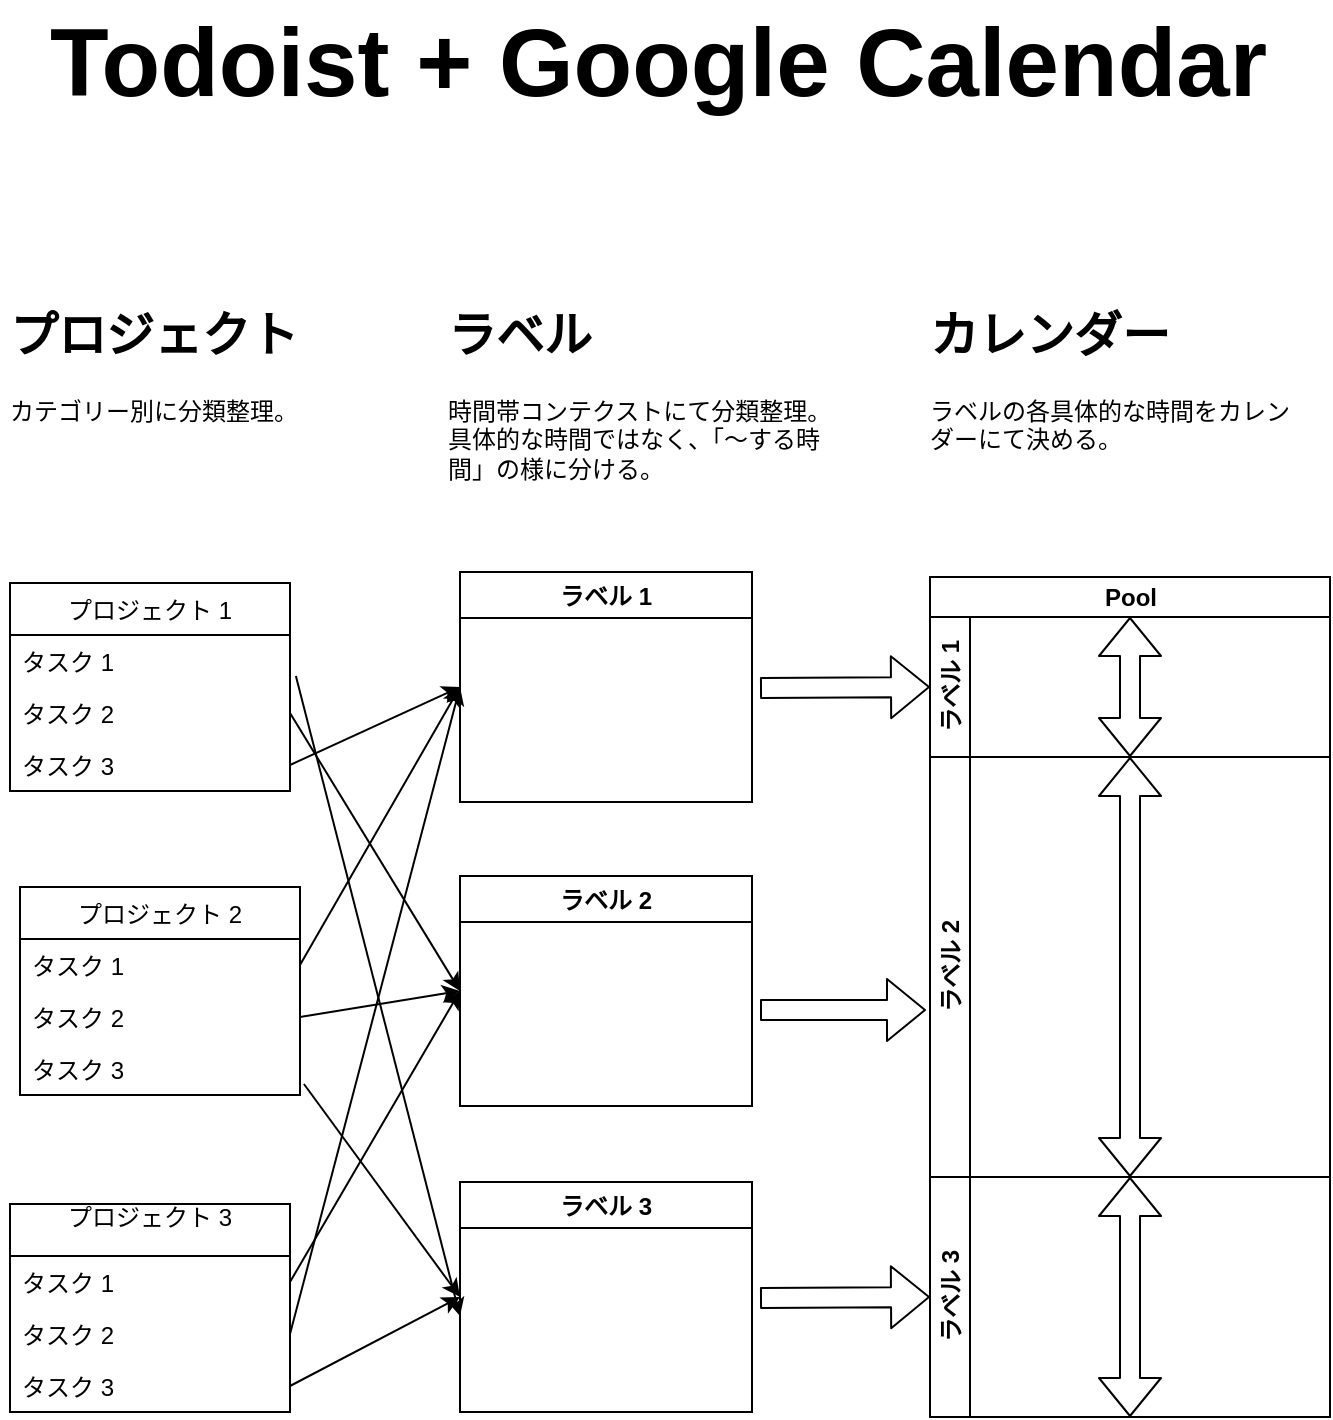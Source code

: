 <mxfile version="14.4.5" type="google"><diagram id="etff6BAlB8SOxO4abSxo" name="Page-1"><mxGraphModel dx="2031" dy="1134" grid="1" gridSize="10" guides="1" tooltips="1" connect="1" arrows="1" fold="1" page="1" pageScale="1" pageWidth="827" pageHeight="1169" math="0" shadow="0"><root><mxCell id="0"/><mxCell id="1" parent="0"/><mxCell id="2DXl0BGF4NCvpJUIDIBD-1" value="&lt;font style=&quot;font-size: 48px&quot;&gt;&lt;b&gt;Todoist + Google Calendar&lt;/b&gt;&lt;/font&gt;" style="text;html=1;resizable=0;points=[];autosize=1;align=left;verticalAlign=top;spacingTop=-4;" vertex="1" parent="1"><mxGeometry x="103.5" y="100" width="620" height="30" as="geometry"/></mxCell><mxCell id="2DXl0BGF4NCvpJUIDIBD-2" value="プロジェクト 1" style="swimlane;fontStyle=0;childLayout=stackLayout;horizontal=1;startSize=26;fillColor=none;horizontalStack=0;resizeParent=1;resizeParentMax=0;resizeLast=0;collapsible=1;marginBottom=0;swimlaneFillColor=#ffffff;" vertex="1" parent="1"><mxGeometry x="86" y="391.5" width="140" height="104" as="geometry"/></mxCell><mxCell id="2DXl0BGF4NCvpJUIDIBD-3" value="タスク 1&#10;&#10;" style="text;strokeColor=none;fillColor=none;align=left;verticalAlign=top;spacingLeft=4;spacingRight=4;overflow=hidden;rotatable=0;points=[[0,0.5],[1,0.5]];portConstraint=eastwest;" vertex="1" parent="2DXl0BGF4NCvpJUIDIBD-2"><mxGeometry y="26" width="140" height="26" as="geometry"/></mxCell><mxCell id="2DXl0BGF4NCvpJUIDIBD-4" value="タスク 2" style="text;strokeColor=none;fillColor=none;align=left;verticalAlign=top;spacingLeft=4;spacingRight=4;overflow=hidden;rotatable=0;points=[[0,0.5],[1,0.5]];portConstraint=eastwest;" vertex="1" parent="2DXl0BGF4NCvpJUIDIBD-2"><mxGeometry y="52" width="140" height="26" as="geometry"/></mxCell><mxCell id="2DXl0BGF4NCvpJUIDIBD-5" value="タスク 3&#10;&#10;" style="text;strokeColor=none;fillColor=none;align=left;verticalAlign=top;spacingLeft=4;spacingRight=4;overflow=hidden;rotatable=0;points=[[0,0.5],[1,0.5]];portConstraint=eastwest;" vertex="1" parent="2DXl0BGF4NCvpJUIDIBD-2"><mxGeometry y="78" width="140" height="26" as="geometry"/></mxCell><mxCell id="2DXl0BGF4NCvpJUIDIBD-6" value="プロジェクト 3&#10;" style="swimlane;fontStyle=0;childLayout=stackLayout;horizontal=1;startSize=26;fillColor=none;horizontalStack=0;resizeParent=1;resizeParentMax=0;resizeLast=0;collapsible=1;marginBottom=0;swimlaneFillColor=#ffffff;" vertex="1" parent="1"><mxGeometry x="86" y="702" width="140" height="104" as="geometry"/></mxCell><mxCell id="2DXl0BGF4NCvpJUIDIBD-7" value="タスク 1&#10;&#10;" style="text;strokeColor=none;fillColor=none;align=left;verticalAlign=top;spacingLeft=4;spacingRight=4;overflow=hidden;rotatable=0;points=[[0,0.5],[1,0.5]];portConstraint=eastwest;" vertex="1" parent="2DXl0BGF4NCvpJUIDIBD-6"><mxGeometry y="26" width="140" height="26" as="geometry"/></mxCell><mxCell id="2DXl0BGF4NCvpJUIDIBD-8" value="タスク 2" style="text;strokeColor=none;fillColor=none;align=left;verticalAlign=top;spacingLeft=4;spacingRight=4;overflow=hidden;rotatable=0;points=[[0,0.5],[1,0.5]];portConstraint=eastwest;" vertex="1" parent="2DXl0BGF4NCvpJUIDIBD-6"><mxGeometry y="52" width="140" height="26" as="geometry"/></mxCell><mxCell id="2DXl0BGF4NCvpJUIDIBD-9" value="タスク 3&#10;&#10;" style="text;strokeColor=none;fillColor=none;align=left;verticalAlign=top;spacingLeft=4;spacingRight=4;overflow=hidden;rotatable=0;points=[[0,0.5],[1,0.5]];portConstraint=eastwest;" vertex="1" parent="2DXl0BGF4NCvpJUIDIBD-6"><mxGeometry y="78" width="140" height="26" as="geometry"/></mxCell><mxCell id="2DXl0BGF4NCvpJUIDIBD-10" value="ラベル 1" style="swimlane;" vertex="1" parent="1"><mxGeometry x="311" y="386" width="146" height="115" as="geometry"/></mxCell><mxCell id="2DXl0BGF4NCvpJUIDIBD-11" value="プロジェクト 2" style="swimlane;fontStyle=0;childLayout=stackLayout;horizontal=1;startSize=26;fillColor=none;horizontalStack=0;resizeParent=1;resizeParentMax=0;resizeLast=0;collapsible=1;marginBottom=0;swimlaneFillColor=#ffffff;" vertex="1" parent="1"><mxGeometry x="91" y="543.5" width="140" height="104" as="geometry"/></mxCell><mxCell id="2DXl0BGF4NCvpJUIDIBD-12" value="タスク 1&#10;&#10;" style="text;strokeColor=none;fillColor=none;align=left;verticalAlign=top;spacingLeft=4;spacingRight=4;overflow=hidden;rotatable=0;points=[[0,0.5],[1,0.5]];portConstraint=eastwest;" vertex="1" parent="2DXl0BGF4NCvpJUIDIBD-11"><mxGeometry y="26" width="140" height="26" as="geometry"/></mxCell><mxCell id="2DXl0BGF4NCvpJUIDIBD-13" value="タスク 2" style="text;strokeColor=none;fillColor=none;align=left;verticalAlign=top;spacingLeft=4;spacingRight=4;overflow=hidden;rotatable=0;points=[[0,0.5],[1,0.5]];portConstraint=eastwest;" vertex="1" parent="2DXl0BGF4NCvpJUIDIBD-11"><mxGeometry y="52" width="140" height="26" as="geometry"/></mxCell><mxCell id="2DXl0BGF4NCvpJUIDIBD-14" value="タスク 3&#10;&#10;" style="text;strokeColor=none;fillColor=none;align=left;verticalAlign=top;spacingLeft=4;spacingRight=4;overflow=hidden;rotatable=0;points=[[0,0.5],[1,0.5]];portConstraint=eastwest;" vertex="1" parent="2DXl0BGF4NCvpJUIDIBD-11"><mxGeometry y="78" width="140" height="26" as="geometry"/></mxCell><mxCell id="2DXl0BGF4NCvpJUIDIBD-15" value="Pool" style="swimlane;html=1;childLayout=stackLayout;resizeParent=1;resizeParentMax=0;horizontal=1;startSize=20;horizontalStack=0;" vertex="1" parent="1"><mxGeometry x="546" y="388.5" width="200" height="420" as="geometry"/></mxCell><mxCell id="2DXl0BGF4NCvpJUIDIBD-16" value="ラベル 1" style="swimlane;html=1;startSize=20;horizontal=0;" vertex="1" parent="2DXl0BGF4NCvpJUIDIBD-15"><mxGeometry y="20" width="200" height="70" as="geometry"/></mxCell><mxCell id="2DXl0BGF4NCvpJUIDIBD-17" value="ラベル 2" style="swimlane;html=1;startSize=20;horizontal=0;" vertex="1" parent="2DXl0BGF4NCvpJUIDIBD-15"><mxGeometry y="90" width="200" height="210" as="geometry"/></mxCell><mxCell id="2DXl0BGF4NCvpJUIDIBD-18" value="ラベル 3" style="swimlane;html=1;startSize=20;horizontal=0;" vertex="1" parent="2DXl0BGF4NCvpJUIDIBD-15"><mxGeometry y="300" width="200" height="120" as="geometry"/></mxCell><mxCell id="2DXl0BGF4NCvpJUIDIBD-19" value="" style="shape=flexArrow;endArrow=classic;startArrow=classic;html=1;fillColor=#ffffff;entryX=0.5;entryY=0;exitX=0.5;exitY=0;" edge="1" parent="2DXl0BGF4NCvpJUIDIBD-15" source="2DXl0BGF4NCvpJUIDIBD-18" target="2DXl0BGF4NCvpJUIDIBD-17"><mxGeometry width="50" height="50" relative="1" as="geometry"><mxPoint x="75" y="199.5" as="sourcePoint"/><mxPoint x="125" y="149.5" as="targetPoint"/></mxGeometry></mxCell><mxCell id="2DXl0BGF4NCvpJUIDIBD-20" value="" style="shape=flexArrow;endArrow=classic;startArrow=classic;html=1;fillColor=#ffffff;entryX=0.5;entryY=0;exitX=0.5;exitY=0;" edge="1" parent="2DXl0BGF4NCvpJUIDIBD-15" source="2DXl0BGF4NCvpJUIDIBD-17" target="2DXl0BGF4NCvpJUIDIBD-16"><mxGeometry width="50" height="50" relative="1" as="geometry"><mxPoint x="75" y="79.5" as="sourcePoint"/><mxPoint x="125" y="29.5" as="targetPoint"/></mxGeometry></mxCell><mxCell id="2DXl0BGF4NCvpJUIDIBD-21" value="" style="shape=flexArrow;endArrow=classic;startArrow=classic;html=1;fillColor=#ffffff;entryX=0.5;entryY=0;exitX=0.5;exitY=1;" edge="1" parent="2DXl0BGF4NCvpJUIDIBD-15" source="2DXl0BGF4NCvpJUIDIBD-18" target="2DXl0BGF4NCvpJUIDIBD-18"><mxGeometry width="50" height="50" relative="1" as="geometry"><mxPoint x="75" y="389.5" as="sourcePoint"/><mxPoint x="125" y="339.5" as="targetPoint"/></mxGeometry></mxCell><mxCell id="2DXl0BGF4NCvpJUIDIBD-22" value="ラベル 2" style="swimlane;" vertex="1" parent="1"><mxGeometry x="311" y="538" width="146" height="115" as="geometry"/></mxCell><mxCell id="2DXl0BGF4NCvpJUIDIBD-23" value="ラベル 3" style="swimlane;" vertex="1" parent="1"><mxGeometry x="311" y="691" width="146" height="115" as="geometry"/></mxCell><mxCell id="2DXl0BGF4NCvpJUIDIBD-24" value="&lt;h1&gt;プロジェクト&lt;/h1&gt;&lt;div&gt;カテゴリー別に分類整理。&lt;/div&gt;" style="text;html=1;strokeColor=none;fillColor=none;spacing=5;spacingTop=-20;whiteSpace=wrap;overflow=hidden;rounded=0;" vertex="1" parent="1"><mxGeometry x="81" y="248" width="190" height="70" as="geometry"/></mxCell><mxCell id="2DXl0BGF4NCvpJUIDIBD-25" value="&lt;h1&gt;ラベル&lt;/h1&gt;&lt;div&gt;時間帯コンテクストにて分類整理。&lt;/div&gt;&lt;div&gt;具体的な時間ではなく、「～する時間」の様に分ける。&lt;/div&gt;" style="text;html=1;strokeColor=none;fillColor=none;spacing=5;spacingTop=-20;whiteSpace=wrap;overflow=hidden;rounded=0;" vertex="1" parent="1"><mxGeometry x="300" y="248" width="201" height="110" as="geometry"/></mxCell><mxCell id="2DXl0BGF4NCvpJUIDIBD-26" value="&lt;h1&gt;カレンダー&lt;/h1&gt;&lt;div&gt;ラベルの各具体的な時間をカレンダーにて決める。&lt;/div&gt;" style="text;html=1;strokeColor=none;fillColor=none;spacing=5;spacingTop=-20;whiteSpace=wrap;overflow=hidden;rounded=0;" vertex="1" parent="1"><mxGeometry x="541" y="248" width="190" height="80" as="geometry"/></mxCell><mxCell id="2DXl0BGF4NCvpJUIDIBD-27" value="" style="endArrow=classic;html=1;exitX=1;exitY=0.5;entryX=0;entryY=0.5;" edge="1" parent="1" source="2DXl0BGF4NCvpJUIDIBD-5" target="2DXl0BGF4NCvpJUIDIBD-10"><mxGeometry width="50" height="50" relative="1" as="geometry"><mxPoint x="241" y="498" as="sourcePoint"/><mxPoint x="301" y="428" as="targetPoint"/></mxGeometry></mxCell><mxCell id="2DXl0BGF4NCvpJUIDIBD-28" value="" style="endArrow=classic;html=1;exitX=1.021;exitY=0.788;exitPerimeter=0;" edge="1" parent="1" source="2DXl0BGF4NCvpJUIDIBD-3"><mxGeometry width="50" height="50" relative="1" as="geometry"><mxPoint x="241" y="478" as="sourcePoint"/><mxPoint x="311" y="758" as="targetPoint"/></mxGeometry></mxCell><mxCell id="2DXl0BGF4NCvpJUIDIBD-29" value="" style="endArrow=classic;html=1;entryX=0;entryY=0.5;exitX=1;exitY=0.5;" edge="1" parent="1" source="2DXl0BGF4NCvpJUIDIBD-4" target="2DXl0BGF4NCvpJUIDIBD-22"><mxGeometry width="50" height="50" relative="1" as="geometry"><mxPoint x="261" y="623.5" as="sourcePoint"/><mxPoint x="311" y="573.5" as="targetPoint"/></mxGeometry></mxCell><mxCell id="2DXl0BGF4NCvpJUIDIBD-30" value="" style="endArrow=classic;html=1;exitX=1;exitY=0.5;entryX=0;entryY=0.5;" edge="1" parent="1" source="2DXl0BGF4NCvpJUIDIBD-12" target="2DXl0BGF4NCvpJUIDIBD-10"><mxGeometry width="50" height="50" relative="1" as="geometry"><mxPoint x="231" y="628" as="sourcePoint"/><mxPoint x="281" y="578" as="targetPoint"/></mxGeometry></mxCell><mxCell id="2DXl0BGF4NCvpJUIDIBD-31" value="" style="endArrow=classic;html=1;entryX=0;entryY=0.5;exitX=1;exitY=0.5;" edge="1" parent="1" source="2DXl0BGF4NCvpJUIDIBD-7" target="2DXl0BGF4NCvpJUIDIBD-22"><mxGeometry width="50" height="50" relative="1" as="geometry"><mxPoint x="81" y="878" as="sourcePoint"/><mxPoint x="131" y="828" as="targetPoint"/></mxGeometry></mxCell><mxCell id="2DXl0BGF4NCvpJUIDIBD-32" value="" style="endArrow=classic;html=1;entryX=0;entryY=0.5;exitX=1;exitY=0.5;" edge="1" parent="1" source="2DXl0BGF4NCvpJUIDIBD-8" target="2DXl0BGF4NCvpJUIDIBD-10"><mxGeometry width="50" height="50" relative="1" as="geometry"><mxPoint x="81" y="878" as="sourcePoint"/><mxPoint x="131" y="828" as="targetPoint"/></mxGeometry></mxCell><mxCell id="2DXl0BGF4NCvpJUIDIBD-33" value="" style="endArrow=classic;html=1;entryX=0;entryY=0.5;exitX=1;exitY=0.5;" edge="1" parent="1" source="2DXl0BGF4NCvpJUIDIBD-9" target="2DXl0BGF4NCvpJUIDIBD-23"><mxGeometry width="50" height="50" relative="1" as="geometry"><mxPoint x="81" y="878" as="sourcePoint"/><mxPoint x="131" y="828" as="targetPoint"/></mxGeometry></mxCell><mxCell id="2DXl0BGF4NCvpJUIDIBD-34" value="" style="endArrow=classic;html=1;entryX=0;entryY=0.5;exitX=1;exitY=0.5;" edge="1" parent="1" source="2DXl0BGF4NCvpJUIDIBD-13" target="2DXl0BGF4NCvpJUIDIBD-22"><mxGeometry width="50" height="50" relative="1" as="geometry"><mxPoint x="241" y="658" as="sourcePoint"/><mxPoint x="291" y="608" as="targetPoint"/></mxGeometry></mxCell><mxCell id="2DXl0BGF4NCvpJUIDIBD-35" value="" style="endArrow=classic;html=1;entryX=0;entryY=0.5;exitX=1.014;exitY=0.788;exitPerimeter=0;" edge="1" parent="1" source="2DXl0BGF4NCvpJUIDIBD-14" target="2DXl0BGF4NCvpJUIDIBD-23"><mxGeometry width="50" height="50" relative="1" as="geometry"><mxPoint x="241" y="658" as="sourcePoint"/><mxPoint x="291" y="608" as="targetPoint"/></mxGeometry></mxCell><mxCell id="2DXl0BGF4NCvpJUIDIBD-36" value="" style="shape=flexArrow;endArrow=classic;html=1;fillColor=#ffffff;entryX=0;entryY=0.5;" edge="1" parent="1" target="2DXl0BGF4NCvpJUIDIBD-16"><mxGeometry width="50" height="50" relative="1" as="geometry"><mxPoint x="461" y="444" as="sourcePoint"/><mxPoint x="531" y="428" as="targetPoint"/></mxGeometry></mxCell><mxCell id="2DXl0BGF4NCvpJUIDIBD-37" value="" style="shape=flexArrow;endArrow=classic;html=1;fillColor=#ffffff;" edge="1" parent="1"><mxGeometry width="50" height="50" relative="1" as="geometry"><mxPoint x="461" y="605.0" as="sourcePoint"/><mxPoint x="544" y="605.0" as="targetPoint"/></mxGeometry></mxCell><mxCell id="2DXl0BGF4NCvpJUIDIBD-38" value="" style="shape=flexArrow;endArrow=classic;html=1;fillColor=#ffffff;entryX=0;entryY=0.5;" edge="1" parent="1" target="2DXl0BGF4NCvpJUIDIBD-18"><mxGeometry width="50" height="50" relative="1" as="geometry"><mxPoint x="461" y="749" as="sourcePoint"/><mxPoint x="527.711" y="748.5" as="targetPoint"/></mxGeometry></mxCell></root></mxGraphModel></diagram></mxfile>
